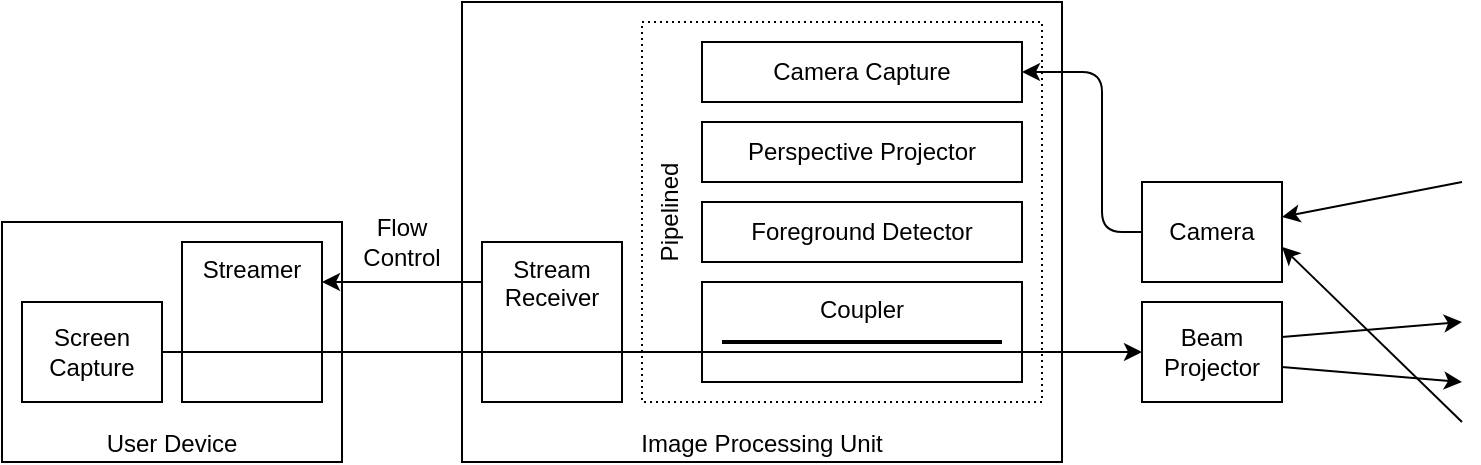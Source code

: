 <mxfile>
    <diagram id="KLyi4DOJivpb_Nc7WSKG" name="Page-1">
        <mxGraphModel dx="1160" dy="784" grid="1" gridSize="10" guides="1" tooltips="1" connect="1" arrows="1" fold="1" page="1" pageScale="1" pageWidth="850" pageHeight="1100" math="0" shadow="0">
            <root>
                <mxCell id="0"/>
                <mxCell id="1" parent="0"/>
                <mxCell id="25" value="" style="rounded=0;whiteSpace=wrap;html=1;strokeColor=default;" vertex="1" parent="1">
                    <mxGeometry x="630" y="320" width="20" height="30" as="geometry"/>
                </mxCell>
                <mxCell id="26" value="" style="endArrow=none;html=1;strokeWidth=1;exitX=1;exitY=0.25;exitDx=0;exitDy=0;startArrow=classic;startFill=1;" edge="1" parent="1" source="25">
                    <mxGeometry width="50" height="50" relative="1" as="geometry">
                        <mxPoint x="680" y="330" as="sourcePoint"/>
                        <mxPoint x="740" y="310" as="targetPoint"/>
                    </mxGeometry>
                </mxCell>
                <mxCell id="27" value="" style="endArrow=none;html=1;strokeWidth=1;exitX=1;exitY=0.75;exitDx=0;exitDy=0;startArrow=classic;startFill=1;" edge="1" parent="1" source="25">
                    <mxGeometry width="50" height="50" relative="1" as="geometry">
                        <mxPoint x="680" y="345" as="sourcePoint"/>
                        <mxPoint x="740" y="430" as="targetPoint"/>
                    </mxGeometry>
                </mxCell>
                <mxCell id="23" value="" style="rounded=0;whiteSpace=wrap;html=1;strokeColor=default;" vertex="1" parent="1">
                    <mxGeometry x="630" y="380" width="20" height="30" as="geometry"/>
                </mxCell>
                <mxCell id="13" value="User Device" style="rounded=0;whiteSpace=wrap;html=1;verticalAlign=bottom;strokeColor=default;" vertex="1" parent="1">
                    <mxGeometry x="10" y="330" width="170" height="120" as="geometry"/>
                </mxCell>
                <mxCell id="12" value="Image Processing Unit" style="rounded=0;whiteSpace=wrap;html=1;verticalAlign=bottom;strokeColor=default;horizontal=1;" vertex="1" parent="1">
                    <mxGeometry x="240" y="220" width="300" height="230" as="geometry"/>
                </mxCell>
                <mxCell id="10" value="Pipelined" style="rounded=0;whiteSpace=wrap;html=1;verticalAlign=top;strokeColor=default;dashed=1;dashPattern=1 2;horizontal=0;" vertex="1" parent="1">
                    <mxGeometry x="330" y="230" width="200" height="190" as="geometry"/>
                </mxCell>
                <mxCell id="2" value="Perspective Projector" style="rounded=0;whiteSpace=wrap;html=1;" vertex="1" parent="1">
                    <mxGeometry x="360" y="280" width="160" height="30" as="geometry"/>
                </mxCell>
                <mxCell id="3" value="Foreground Detector" style="rounded=0;whiteSpace=wrap;html=1;" vertex="1" parent="1">
                    <mxGeometry x="360" y="320" width="160" height="30" as="geometry"/>
                </mxCell>
                <mxCell id="4" value="Coupler" style="rounded=0;whiteSpace=wrap;html=1;horizontal=1;verticalAlign=top;" vertex="1" parent="1">
                    <mxGeometry x="360" y="360" width="160" height="50" as="geometry"/>
                </mxCell>
                <mxCell id="20" style="edgeStyle=none;html=1;exitX=0;exitY=0.25;exitDx=0;exitDy=0;entryX=1;entryY=0.25;entryDx=0;entryDy=0;startArrow=none;startFill=0;" edge="1" parent="1" source="5" target="6">
                    <mxGeometry relative="1" as="geometry"/>
                </mxCell>
                <mxCell id="5" value="Stream&lt;br&gt;Receiver" style="rounded=0;whiteSpace=wrap;html=1;horizontal=1;verticalAlign=top;" vertex="1" parent="1">
                    <mxGeometry x="250" y="340" width="70" height="80" as="geometry"/>
                </mxCell>
                <mxCell id="6" value="Streamer" style="rounded=0;whiteSpace=wrap;html=1;horizontal=1;verticalAlign=top;" vertex="1" parent="1">
                    <mxGeometry x="100" y="340" width="70" height="80" as="geometry"/>
                </mxCell>
                <mxCell id="18" style="edgeStyle=none;html=1;exitX=1;exitY=0.5;exitDx=0;exitDy=0;entryX=0;entryY=0.5;entryDx=0;entryDy=0;startArrow=none;startFill=0;" edge="1" parent="1" source="7" target="14">
                    <mxGeometry relative="1" as="geometry"/>
                </mxCell>
                <mxCell id="7" value="Screen&lt;br&gt;Capture" style="rounded=0;whiteSpace=wrap;html=1;" vertex="1" parent="1">
                    <mxGeometry x="20" y="370" width="70" height="50" as="geometry"/>
                </mxCell>
                <mxCell id="14" value="Beam&lt;br&gt;Projector" style="rounded=0;whiteSpace=wrap;html=1;" vertex="1" parent="1">
                    <mxGeometry x="580" y="370" width="70" height="50" as="geometry"/>
                </mxCell>
                <mxCell id="15" value="Camera Capture" style="rounded=0;whiteSpace=wrap;html=1;" vertex="1" parent="1">
                    <mxGeometry x="360" y="240" width="160" height="30" as="geometry"/>
                </mxCell>
                <mxCell id="19" style="edgeStyle=elbowEdgeStyle;html=1;exitX=0;exitY=0.5;exitDx=0;exitDy=0;entryX=1;entryY=0.5;entryDx=0;entryDy=0;startArrow=none;startFill=0;" edge="1" parent="1" source="16" target="15">
                    <mxGeometry relative="1" as="geometry">
                        <Array as="points">
                            <mxPoint x="560" y="300"/>
                        </Array>
                    </mxGeometry>
                </mxCell>
                <mxCell id="16" value="Camera" style="rounded=0;whiteSpace=wrap;html=1;" vertex="1" parent="1">
                    <mxGeometry x="580" y="310" width="70" height="50" as="geometry"/>
                </mxCell>
                <mxCell id="21" value="" style="endArrow=none;html=1;strokeWidth=2;" edge="1" parent="1">
                    <mxGeometry width="50" height="50" relative="1" as="geometry">
                        <mxPoint x="370" y="390" as="sourcePoint"/>
                        <mxPoint x="510" y="390" as="targetPoint"/>
                    </mxGeometry>
                </mxCell>
                <mxCell id="22" value="" style="endArrow=classic;html=1;strokeWidth=1;exitX=1;exitY=0.25;exitDx=0;exitDy=0;endFill=1;" edge="1" parent="1" source="23">
                    <mxGeometry width="50" height="50" relative="1" as="geometry">
                        <mxPoint x="680" y="390" as="sourcePoint"/>
                        <mxPoint x="740" y="380" as="targetPoint"/>
                    </mxGeometry>
                </mxCell>
                <mxCell id="24" value="" style="endArrow=classic;html=1;strokeWidth=1;exitX=1;exitY=0.75;exitDx=0;exitDy=0;endFill=1;" edge="1" parent="1" source="23">
                    <mxGeometry width="50" height="50" relative="1" as="geometry">
                        <mxPoint x="680" y="405" as="sourcePoint"/>
                        <mxPoint x="740" y="410" as="targetPoint"/>
                    </mxGeometry>
                </mxCell>
                <mxCell id="28" value="Flow&lt;br&gt;Control" style="text;html=1;strokeColor=none;fillColor=none;align=center;verticalAlign=middle;whiteSpace=wrap;rounded=0;" vertex="1" parent="1">
                    <mxGeometry x="180" y="320" width="60" height="40" as="geometry"/>
                </mxCell>
            </root>
        </mxGraphModel>
    </diagram>
</mxfile>
